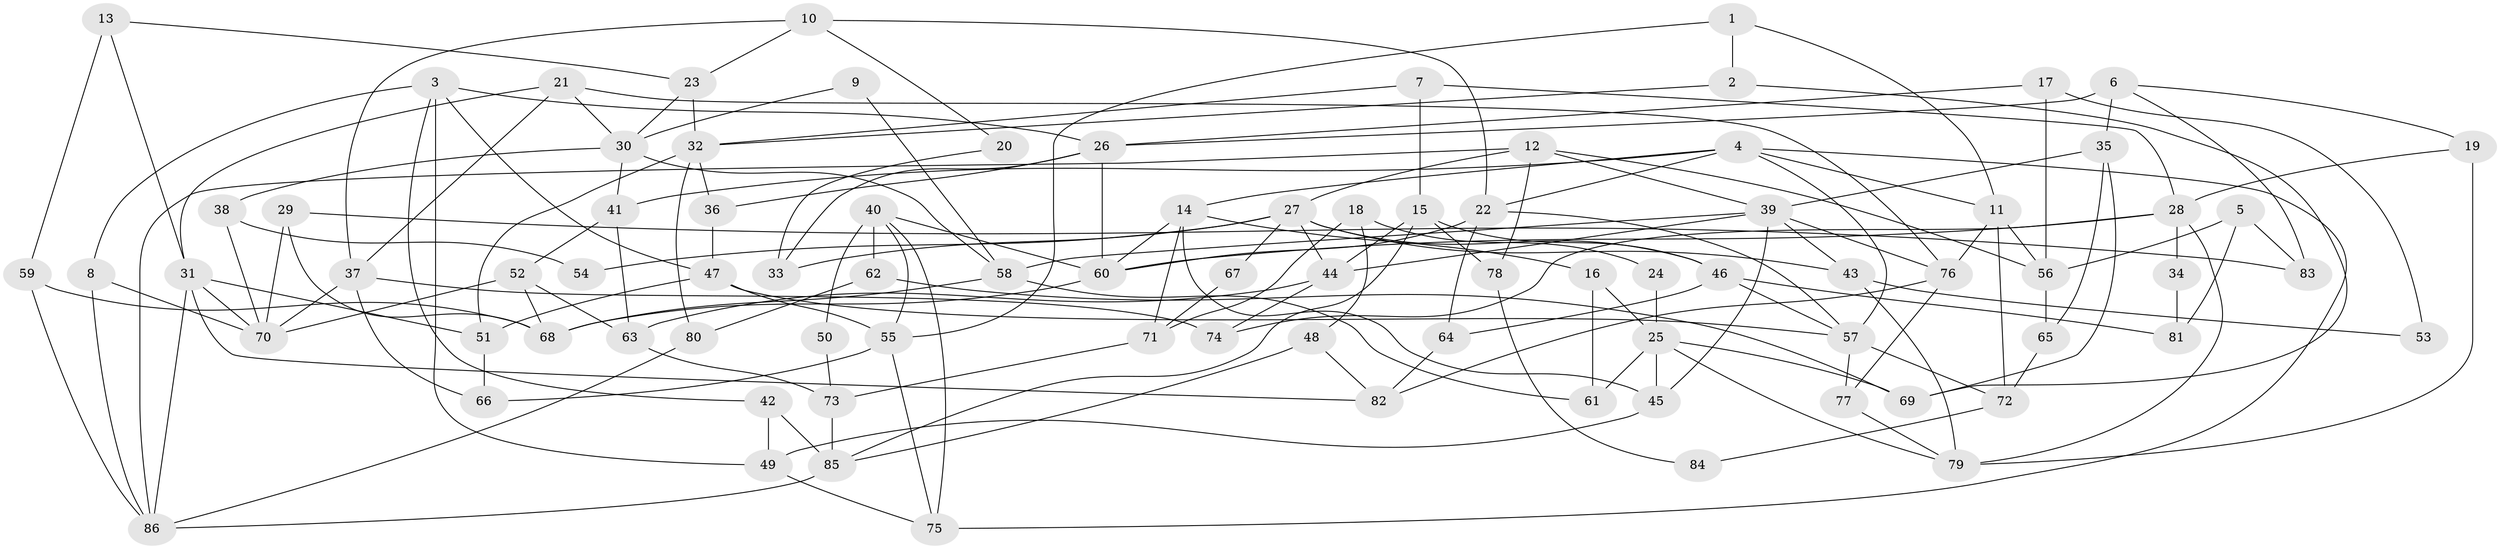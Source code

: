 // Generated by graph-tools (version 1.1) at 2025/15/03/09/25 04:15:08]
// undirected, 86 vertices, 172 edges
graph export_dot {
graph [start="1"]
  node [color=gray90,style=filled];
  1;
  2;
  3;
  4;
  5;
  6;
  7;
  8;
  9;
  10;
  11;
  12;
  13;
  14;
  15;
  16;
  17;
  18;
  19;
  20;
  21;
  22;
  23;
  24;
  25;
  26;
  27;
  28;
  29;
  30;
  31;
  32;
  33;
  34;
  35;
  36;
  37;
  38;
  39;
  40;
  41;
  42;
  43;
  44;
  45;
  46;
  47;
  48;
  49;
  50;
  51;
  52;
  53;
  54;
  55;
  56;
  57;
  58;
  59;
  60;
  61;
  62;
  63;
  64;
  65;
  66;
  67;
  68;
  69;
  70;
  71;
  72;
  73;
  74;
  75;
  76;
  77;
  78;
  79;
  80;
  81;
  82;
  83;
  84;
  85;
  86;
  1 -- 55;
  1 -- 11;
  1 -- 2;
  2 -- 32;
  2 -- 69;
  3 -- 49;
  3 -- 47;
  3 -- 8;
  3 -- 26;
  3 -- 42;
  4 -- 22;
  4 -- 57;
  4 -- 11;
  4 -- 14;
  4 -- 41;
  4 -- 75;
  5 -- 56;
  5 -- 83;
  5 -- 81;
  6 -- 35;
  6 -- 26;
  6 -- 19;
  6 -- 83;
  7 -- 32;
  7 -- 28;
  7 -- 15;
  8 -- 70;
  8 -- 86;
  9 -- 30;
  9 -- 58;
  10 -- 22;
  10 -- 23;
  10 -- 20;
  10 -- 37;
  11 -- 76;
  11 -- 56;
  11 -- 72;
  12 -- 39;
  12 -- 86;
  12 -- 27;
  12 -- 56;
  12 -- 78;
  13 -- 31;
  13 -- 59;
  13 -- 23;
  14 -- 60;
  14 -- 16;
  14 -- 45;
  14 -- 71;
  15 -- 44;
  15 -- 46;
  15 -- 78;
  15 -- 85;
  16 -- 25;
  16 -- 61;
  17 -- 26;
  17 -- 56;
  17 -- 53;
  18 -- 48;
  18 -- 71;
  18 -- 24;
  19 -- 79;
  19 -- 28;
  20 -- 33;
  21 -- 30;
  21 -- 37;
  21 -- 31;
  21 -- 76;
  22 -- 57;
  22 -- 60;
  22 -- 64;
  23 -- 30;
  23 -- 32;
  24 -- 25;
  25 -- 79;
  25 -- 45;
  25 -- 61;
  25 -- 69;
  26 -- 60;
  26 -- 33;
  26 -- 36;
  27 -- 46;
  27 -- 33;
  27 -- 43;
  27 -- 44;
  27 -- 54;
  27 -- 67;
  28 -- 74;
  28 -- 34;
  28 -- 60;
  28 -- 79;
  29 -- 70;
  29 -- 68;
  29 -- 83;
  30 -- 41;
  30 -- 58;
  30 -- 38;
  31 -- 82;
  31 -- 51;
  31 -- 70;
  31 -- 86;
  32 -- 80;
  32 -- 36;
  32 -- 51;
  34 -- 81;
  35 -- 69;
  35 -- 39;
  35 -- 65;
  36 -- 47;
  37 -- 70;
  37 -- 66;
  37 -- 74;
  38 -- 70;
  38 -- 54;
  39 -- 45;
  39 -- 76;
  39 -- 43;
  39 -- 44;
  39 -- 58;
  40 -- 75;
  40 -- 55;
  40 -- 50;
  40 -- 60;
  40 -- 62;
  41 -- 63;
  41 -- 52;
  42 -- 85;
  42 -- 49;
  43 -- 53;
  43 -- 79;
  44 -- 63;
  44 -- 74;
  45 -- 49;
  46 -- 57;
  46 -- 64;
  46 -- 81;
  47 -- 51;
  47 -- 55;
  47 -- 57;
  48 -- 82;
  48 -- 85;
  49 -- 75;
  50 -- 73;
  51 -- 66;
  52 -- 68;
  52 -- 63;
  52 -- 70;
  55 -- 66;
  55 -- 75;
  56 -- 65;
  57 -- 72;
  57 -- 77;
  58 -- 61;
  58 -- 68;
  59 -- 86;
  59 -- 68;
  60 -- 68;
  62 -- 69;
  62 -- 80;
  63 -- 73;
  64 -- 82;
  65 -- 72;
  67 -- 71;
  71 -- 73;
  72 -- 84;
  73 -- 85;
  76 -- 77;
  76 -- 82;
  77 -- 79;
  78 -- 84;
  80 -- 86;
  85 -- 86;
}
